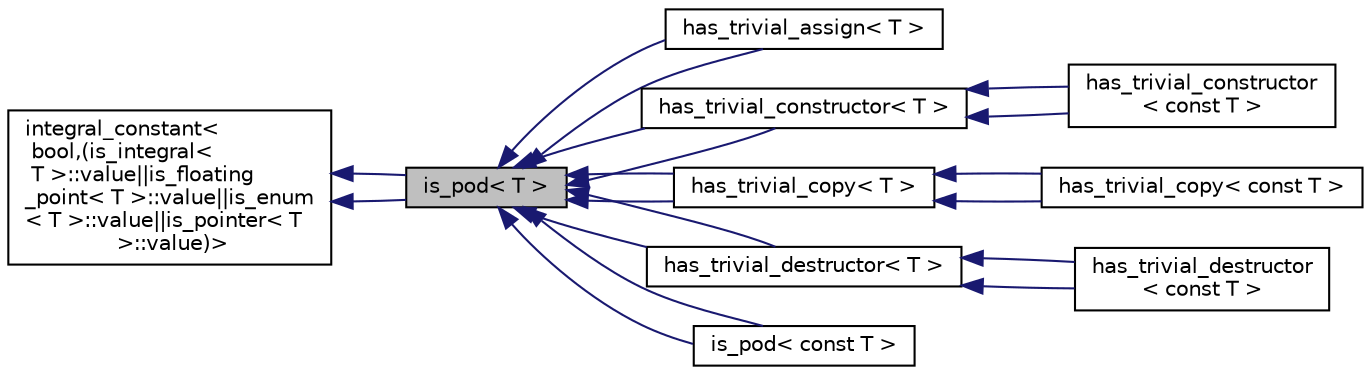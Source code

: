 digraph "is_pod&lt; T &gt;"
{
  edge [fontname="Helvetica",fontsize="10",labelfontname="Helvetica",labelfontsize="10"];
  node [fontname="Helvetica",fontsize="10",shape=record];
  rankdir="LR";
  Node1 [label="is_pod\< T \>",height=0.2,width=0.4,color="black", fillcolor="grey75", style="filled", fontcolor="black"];
  Node2 -> Node1 [dir="back",color="midnightblue",fontsize="10",style="solid",fontname="Helvetica"];
  Node2 [label="integral_constant\<\l bool,(is_integral\<\l T \>::value\|\|is_floating\l_point\< T \>::value\|\|is_enum\l\< T \>::value\|\|is_pointer\< T\l \>::value)\>",height=0.2,width=0.4,color="black", fillcolor="white", style="filled",URL="$structintegral__constant.html"];
  Node2 -> Node1 [dir="back",color="midnightblue",fontsize="10",style="solid",fontname="Helvetica"];
  Node1 -> Node3 [dir="back",color="midnightblue",fontsize="10",style="solid",fontname="Helvetica"];
  Node3 [label="has_trivial_assign\< T \>",height=0.2,width=0.4,color="black", fillcolor="white", style="filled",URL="$structhas__trivial__assign.html"];
  Node1 -> Node3 [dir="back",color="midnightblue",fontsize="10",style="solid",fontname="Helvetica"];
  Node1 -> Node4 [dir="back",color="midnightblue",fontsize="10",style="solid",fontname="Helvetica"];
  Node4 [label="has_trivial_constructor\< T \>",height=0.2,width=0.4,color="black", fillcolor="white", style="filled",URL="$structhas__trivial__constructor.html"];
  Node4 -> Node5 [dir="back",color="midnightblue",fontsize="10",style="solid",fontname="Helvetica"];
  Node5 [label="has_trivial_constructor\l\< const T \>",height=0.2,width=0.4,color="black", fillcolor="white", style="filled",URL="$structhas__trivial__constructor_3_01const_01T_01_4.html"];
  Node4 -> Node5 [dir="back",color="midnightblue",fontsize="10",style="solid",fontname="Helvetica"];
  Node1 -> Node4 [dir="back",color="midnightblue",fontsize="10",style="solid",fontname="Helvetica"];
  Node1 -> Node6 [dir="back",color="midnightblue",fontsize="10",style="solid",fontname="Helvetica"];
  Node6 [label="has_trivial_copy\< T \>",height=0.2,width=0.4,color="black", fillcolor="white", style="filled",URL="$structhas__trivial__copy.html"];
  Node6 -> Node7 [dir="back",color="midnightblue",fontsize="10",style="solid",fontname="Helvetica"];
  Node7 [label="has_trivial_copy\< const T \>",height=0.2,width=0.4,color="black", fillcolor="white", style="filled",URL="$structhas__trivial__copy_3_01const_01T_01_4.html"];
  Node6 -> Node7 [dir="back",color="midnightblue",fontsize="10",style="solid",fontname="Helvetica"];
  Node1 -> Node6 [dir="back",color="midnightblue",fontsize="10",style="solid",fontname="Helvetica"];
  Node1 -> Node8 [dir="back",color="midnightblue",fontsize="10",style="solid",fontname="Helvetica"];
  Node8 [label="has_trivial_destructor\< T \>",height=0.2,width=0.4,color="black", fillcolor="white", style="filled",URL="$structhas__trivial__destructor.html"];
  Node8 -> Node9 [dir="back",color="midnightblue",fontsize="10",style="solid",fontname="Helvetica"];
  Node9 [label="has_trivial_destructor\l\< const T \>",height=0.2,width=0.4,color="black", fillcolor="white", style="filled",URL="$structhas__trivial__destructor_3_01const_01T_01_4.html"];
  Node8 -> Node9 [dir="back",color="midnightblue",fontsize="10",style="solid",fontname="Helvetica"];
  Node1 -> Node8 [dir="back",color="midnightblue",fontsize="10",style="solid",fontname="Helvetica"];
  Node1 -> Node10 [dir="back",color="midnightblue",fontsize="10",style="solid",fontname="Helvetica"];
  Node10 [label="is_pod\< const T \>",height=0.2,width=0.4,color="black", fillcolor="white", style="filled",URL="$structis__pod_3_01const_01T_01_4.html"];
  Node1 -> Node10 [dir="back",color="midnightblue",fontsize="10",style="solid",fontname="Helvetica"];
}

